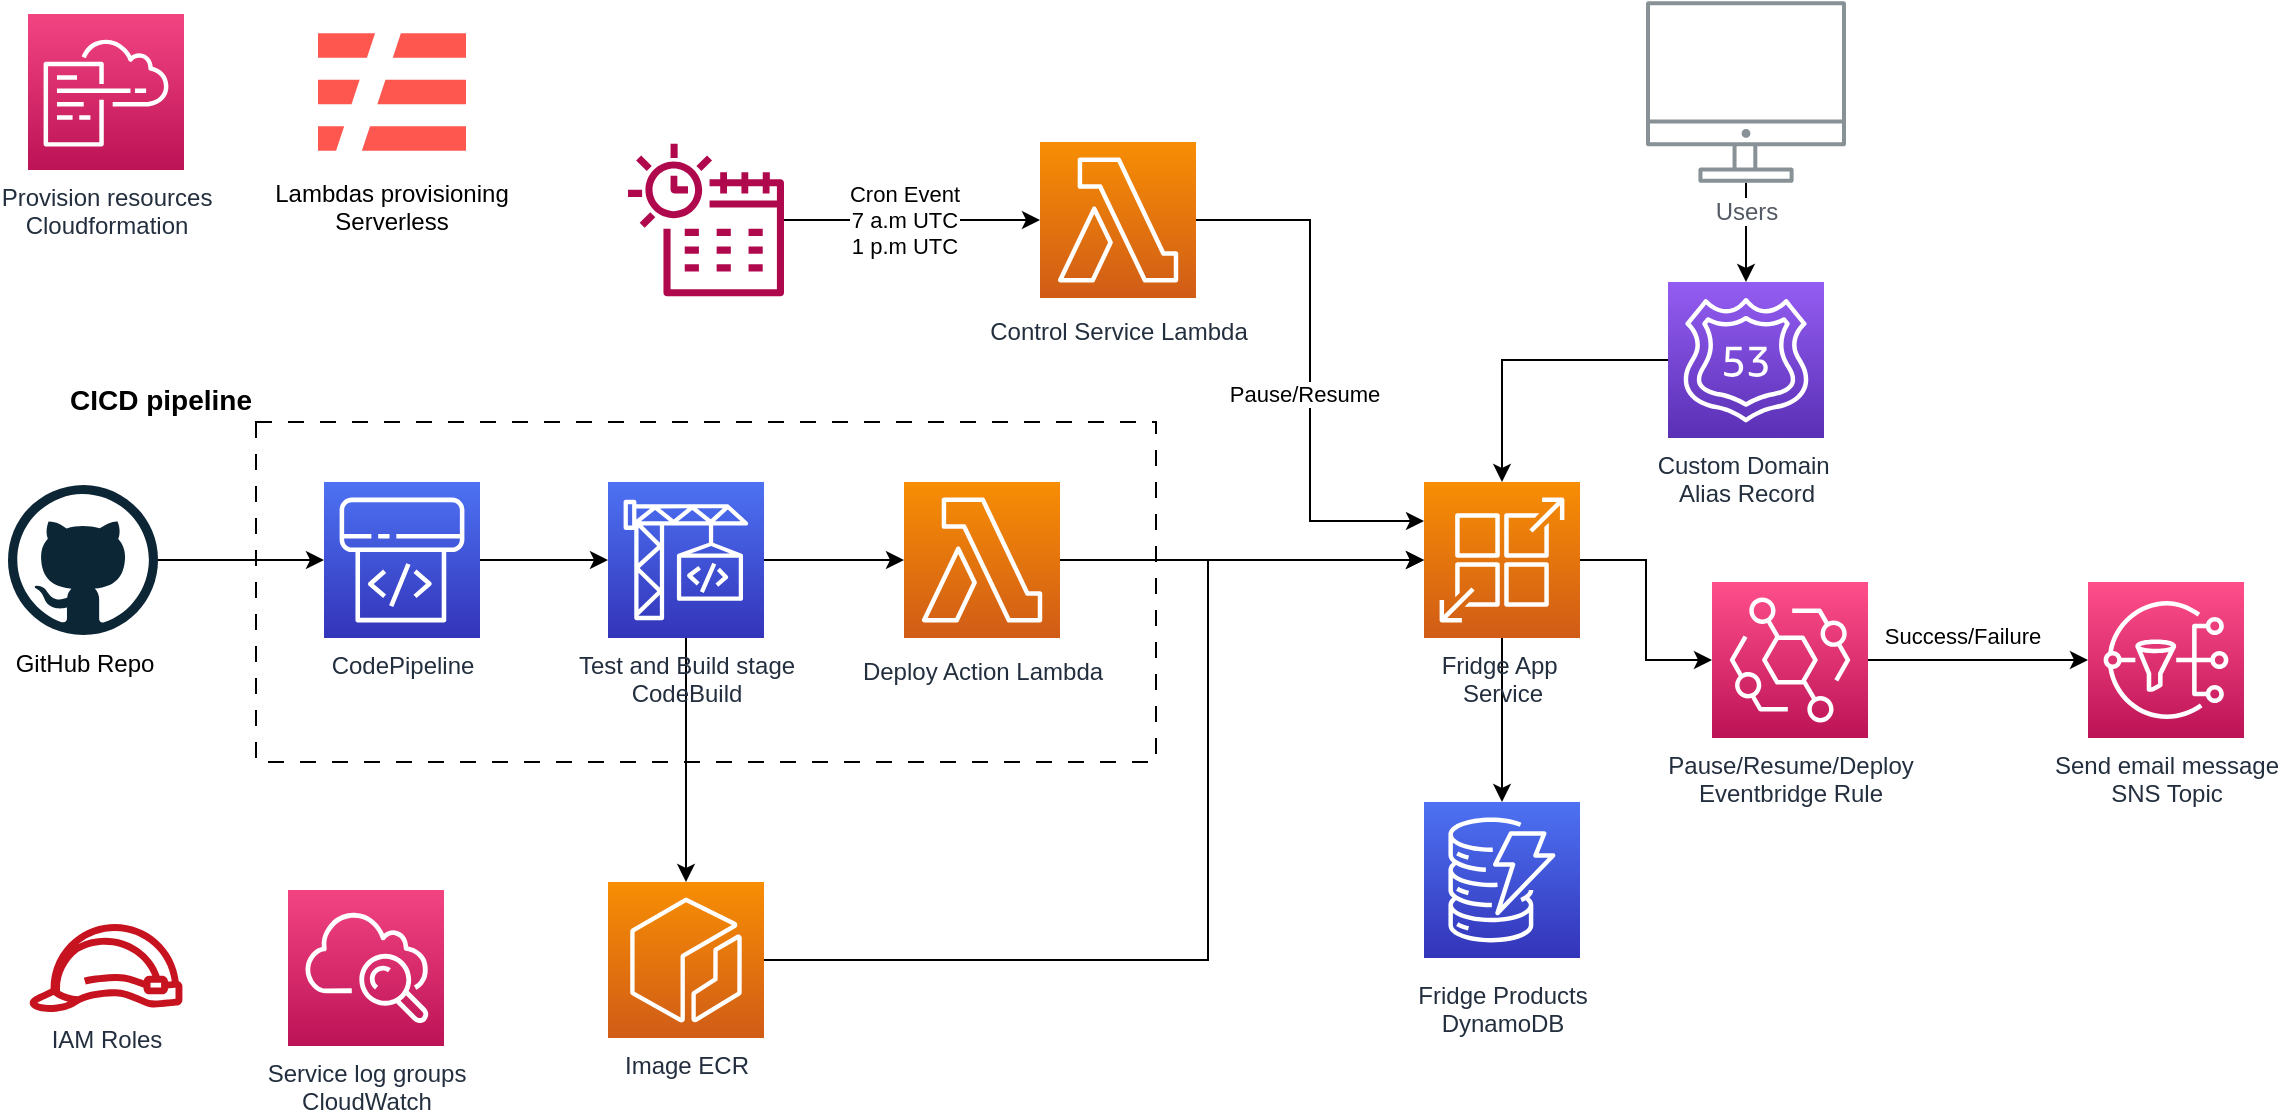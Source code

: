 <mxfile version="21.7.2" type="device">
  <diagram id="Ht1M8jgEwFfnCIfOTk4-" name="Page-1">
    <mxGraphModel dx="1434" dy="790" grid="1" gridSize="10" guides="1" tooltips="1" connect="1" arrows="1" fold="1" page="1" pageScale="1" pageWidth="1169" pageHeight="827" math="0" shadow="0">
      <root>
        <mxCell id="0" />
        <mxCell id="1" parent="0" />
        <mxCell id="2mxOGFbsay_6d6fC3N0W-8" value="&lt;b&gt;&lt;font style=&quot;font-size: 14px;&quot;&gt;CICD pipeline&lt;/font&gt;&lt;/b&gt;" style="whiteSpace=wrap;html=1;fillColor=none;dashed=1;dashPattern=8 8;align=right;labelPosition=left;verticalLabelPosition=top;verticalAlign=bottom;" vertex="1" parent="1">
          <mxGeometry x="154" y="270" width="450" height="170" as="geometry" />
        </mxCell>
        <mxCell id="2mxOGFbsay_6d6fC3N0W-16" style="edgeStyle=orthogonalEdgeStyle;rounded=0;orthogonalLoop=1;jettySize=auto;html=1;entryX=0.5;entryY=0;entryDx=0;entryDy=0;entryPerimeter=0;" edge="1" parent="1" source="UEzPUAAOIrF-is8g5C7q-109" target="2mxOGFbsay_6d6fC3N0W-7">
          <mxGeometry relative="1" as="geometry" />
        </mxCell>
        <mxCell id="UEzPUAAOIrF-is8g5C7q-109" value="Users" style="outlineConnect=0;gradientColor=none;fontColor=#545B64;strokeColor=none;fillColor=#879196;dashed=0;verticalLabelPosition=bottom;verticalAlign=top;align=center;html=1;fontSize=12;fontStyle=0;aspect=fixed;shape=mxgraph.aws4.illustration_desktop;pointerEvents=1;labelBackgroundColor=#ffffff;" parent="1" vertex="1">
          <mxGeometry x="849" y="59.5" width="100" height="91" as="geometry" />
        </mxCell>
        <mxCell id="2mxOGFbsay_6d6fC3N0W-15" style="edgeStyle=orthogonalEdgeStyle;rounded=0;orthogonalLoop=1;jettySize=auto;html=1;" edge="1" parent="1" source="UEzPUAAOIrF-is8g5C7q-113" target="fy40BPeRdBAAzY9ITUvD-1">
          <mxGeometry relative="1" as="geometry" />
        </mxCell>
        <mxCell id="UEzPUAAOIrF-is8g5C7q-113" value="Deploy Action Lambda" style="outlineConnect=0;fontColor=#232F3E;gradientColor=#F78E04;gradientDirection=north;fillColor=#D05C17;strokeColor=#ffffff;dashed=0;verticalLabelPosition=bottom;verticalAlign=top;align=center;html=1;fontSize=12;fontStyle=0;aspect=fixed;shape=mxgraph.aws4.resourceIcon;resIcon=mxgraph.aws4.lambda;labelBackgroundColor=#ffffff;spacingTop=3;" parent="1" vertex="1">
          <mxGeometry x="478" y="300" width="78" height="78" as="geometry" />
        </mxCell>
        <mxCell id="UEzPUAAOIrF-is8g5C7q-119" value="Fridge Products&lt;br&gt;DynamoDB" style="outlineConnect=0;fontColor=#232F3E;gradientColor=#4D72F3;gradientDirection=north;fillColor=#3334B9;strokeColor=#ffffff;dashed=0;verticalLabelPosition=bottom;verticalAlign=top;align=center;html=1;fontSize=12;fontStyle=0;aspect=fixed;shape=mxgraph.aws4.resourceIcon;resIcon=mxgraph.aws4.dynamodb;labelBackgroundColor=#ffffff;spacingTop=5;" parent="1" vertex="1">
          <mxGeometry x="738.0" y="460" width="78" height="78" as="geometry" />
        </mxCell>
        <mxCell id="UEzPUAAOIrF-is8g5C7q-121" value="Service log groups&lt;br&gt;CloudWatch" style="outlineConnect=0;fontColor=#232F3E;gradientColor=#F34482;gradientDirection=north;fillColor=#BC1356;strokeColor=#ffffff;dashed=0;verticalLabelPosition=bottom;verticalAlign=top;align=center;html=1;fontSize=12;fontStyle=0;aspect=fixed;shape=mxgraph.aws4.resourceIcon;resIcon=mxgraph.aws4.cloudwatch;labelBackgroundColor=#ffffff;" parent="1" vertex="1">
          <mxGeometry x="170.0" y="504" width="78" height="78" as="geometry" />
        </mxCell>
        <mxCell id="UEzPUAAOIrF-is8g5C7q-122" value="IAM Roles" style="outlineConnect=0;fontColor=#232F3E;gradientColor=none;fillColor=#C7131F;strokeColor=none;dashed=0;verticalLabelPosition=bottom;verticalAlign=top;align=center;html=1;fontSize=12;fontStyle=0;aspect=fixed;pointerEvents=1;shape=mxgraph.aws4.role;labelBackgroundColor=#ffffff;" parent="1" vertex="1">
          <mxGeometry x="40.0" y="521" width="78" height="44" as="geometry" />
        </mxCell>
        <mxCell id="fy40BPeRdBAAzY9ITUvD-6" style="edgeStyle=orthogonalEdgeStyle;rounded=0;orthogonalLoop=1;jettySize=auto;html=1;" parent="1" source="fy40BPeRdBAAzY9ITUvD-1" target="UEzPUAAOIrF-is8g5C7q-119" edge="1">
          <mxGeometry relative="1" as="geometry" />
        </mxCell>
        <mxCell id="2mxOGFbsay_6d6fC3N0W-24" style="edgeStyle=orthogonalEdgeStyle;rounded=0;orthogonalLoop=1;jettySize=auto;html=1;" edge="1" parent="1" source="fy40BPeRdBAAzY9ITUvD-1" target="2mxOGFbsay_6d6fC3N0W-2">
          <mxGeometry relative="1" as="geometry" />
        </mxCell>
        <mxCell id="fy40BPeRdBAAzY9ITUvD-1" value="Fridge App&amp;nbsp;&lt;br&gt;Service" style="sketch=0;points=[[0,0,0],[0.25,0,0],[0.5,0,0],[0.75,0,0],[1,0,0],[0,1,0],[0.25,1,0],[0.5,1,0],[0.75,1,0],[1,1,0],[0,0.25,0],[0,0.5,0],[0,0.75,0],[1,0.25,0],[1,0.5,0],[1,0.75,0]];outlineConnect=0;fontColor=#232F3E;gradientColor=#F78E04;gradientDirection=north;fillColor=#D05C17;strokeColor=#ffffff;dashed=0;verticalLabelPosition=bottom;verticalAlign=top;align=center;html=1;fontSize=12;fontStyle=0;aspect=fixed;shape=mxgraph.aws4.resourceIcon;resIcon=mxgraph.aws4.app_runner;" parent="1" vertex="1">
          <mxGeometry x="738" y="300" width="78" height="78" as="geometry" />
        </mxCell>
        <mxCell id="2mxOGFbsay_6d6fC3N0W-12" style="edgeStyle=orthogonalEdgeStyle;rounded=0;orthogonalLoop=1;jettySize=auto;html=1;" edge="1" parent="1" source="fy40BPeRdBAAzY9ITUvD-2" target="fy40BPeRdBAAzY9ITUvD-3">
          <mxGeometry relative="1" as="geometry" />
        </mxCell>
        <mxCell id="fy40BPeRdBAAzY9ITUvD-2" value="CodePipeline" style="sketch=0;points=[[0,0,0],[0.25,0,0],[0.5,0,0],[0.75,0,0],[1,0,0],[0,1,0],[0.25,1,0],[0.5,1,0],[0.75,1,0],[1,1,0],[0,0.25,0],[0,0.5,0],[0,0.75,0],[1,0.25,0],[1,0.5,0],[1,0.75,0]];outlineConnect=0;fontColor=#232F3E;gradientColor=#4D72F3;gradientDirection=north;fillColor=#3334B9;strokeColor=#ffffff;dashed=0;verticalLabelPosition=bottom;verticalAlign=top;align=center;html=1;fontSize=12;fontStyle=0;aspect=fixed;shape=mxgraph.aws4.resourceIcon;resIcon=mxgraph.aws4.codepipeline;" parent="1" vertex="1">
          <mxGeometry x="188" y="300" width="78" height="78" as="geometry" />
        </mxCell>
        <mxCell id="2mxOGFbsay_6d6fC3N0W-13" style="edgeStyle=orthogonalEdgeStyle;rounded=0;orthogonalLoop=1;jettySize=auto;html=1;" edge="1" parent="1" source="fy40BPeRdBAAzY9ITUvD-3" target="UEzPUAAOIrF-is8g5C7q-113">
          <mxGeometry relative="1" as="geometry" />
        </mxCell>
        <mxCell id="2mxOGFbsay_6d6fC3N0W-14" style="edgeStyle=orthogonalEdgeStyle;rounded=0;orthogonalLoop=1;jettySize=auto;html=1;entryX=0.5;entryY=0;entryDx=0;entryDy=0;entryPerimeter=0;" edge="1" parent="1" source="fy40BPeRdBAAzY9ITUvD-3" target="fy40BPeRdBAAzY9ITUvD-8">
          <mxGeometry relative="1" as="geometry" />
        </mxCell>
        <mxCell id="fy40BPeRdBAAzY9ITUvD-3" value="Test and Build stage &lt;br&gt;CodeBuild" style="sketch=0;points=[[0,0,0],[0.25,0,0],[0.5,0,0],[0.75,0,0],[1,0,0],[0,1,0],[0.25,1,0],[0.5,1,0],[0.75,1,0],[1,1,0],[0,0.25,0],[0,0.5,0],[0,0.75,0],[1,0.25,0],[1,0.5,0],[1,0.75,0]];outlineConnect=0;fontColor=#232F3E;gradientColor=#4D72F3;gradientDirection=north;fillColor=#3334B9;strokeColor=#ffffff;dashed=0;verticalLabelPosition=bottom;verticalAlign=top;align=center;html=1;fontSize=12;fontStyle=0;aspect=fixed;shape=mxgraph.aws4.resourceIcon;resIcon=mxgraph.aws4.codebuild;" parent="1" vertex="1">
          <mxGeometry x="330" y="300" width="78" height="78" as="geometry" />
        </mxCell>
        <mxCell id="2mxOGFbsay_6d6fC3N0W-11" style="edgeStyle=orthogonalEdgeStyle;rounded=0;orthogonalLoop=1;jettySize=auto;html=1;" edge="1" parent="1" source="fy40BPeRdBAAzY9ITUvD-4" target="fy40BPeRdBAAzY9ITUvD-2">
          <mxGeometry relative="1" as="geometry" />
        </mxCell>
        <mxCell id="fy40BPeRdBAAzY9ITUvD-4" value="GitHub Repo" style="dashed=0;outlineConnect=0;html=1;align=center;labelPosition=center;verticalLabelPosition=bottom;verticalAlign=top;shape=mxgraph.weblogos.github" parent="1" vertex="1">
          <mxGeometry x="30" y="301.5" width="75" height="75" as="geometry" />
        </mxCell>
        <mxCell id="2mxOGFbsay_6d6fC3N0W-18" style="edgeStyle=orthogonalEdgeStyle;rounded=0;orthogonalLoop=1;jettySize=auto;html=1;entryX=0;entryY=0.5;entryDx=0;entryDy=0;entryPerimeter=0;" edge="1" parent="1" source="fy40BPeRdBAAzY9ITUvD-8" target="fy40BPeRdBAAzY9ITUvD-1">
          <mxGeometry relative="1" as="geometry">
            <Array as="points">
              <mxPoint x="630" y="539" />
              <mxPoint x="630" y="339" />
            </Array>
          </mxGeometry>
        </mxCell>
        <mxCell id="fy40BPeRdBAAzY9ITUvD-8" value="Image ECR" style="sketch=0;points=[[0,0,0],[0.25,0,0],[0.5,0,0],[0.75,0,0],[1,0,0],[0,1,0],[0.25,1,0],[0.5,1,0],[0.75,1,0],[1,1,0],[0,0.25,0],[0,0.5,0],[0,0.75,0],[1,0.25,0],[1,0.5,0],[1,0.75,0]];outlineConnect=0;fontColor=#232F3E;gradientColor=#F78E04;gradientDirection=north;fillColor=#D05C17;strokeColor=#ffffff;dashed=0;verticalLabelPosition=bottom;verticalAlign=top;align=center;html=1;fontSize=12;fontStyle=0;aspect=fixed;shape=mxgraph.aws4.resourceIcon;resIcon=mxgraph.aws4.ecr;" parent="1" vertex="1">
          <mxGeometry x="330" y="500" width="78" height="78" as="geometry" />
        </mxCell>
        <mxCell id="fy40BPeRdBAAzY9ITUvD-10" value="Provision resources&lt;br&gt;Cloudformation" style="sketch=0;points=[[0,0,0],[0.25,0,0],[0.5,0,0],[0.75,0,0],[1,0,0],[0,1,0],[0.25,1,0],[0.5,1,0],[0.75,1,0],[1,1,0],[0,0.25,0],[0,0.5,0],[0,0.75,0],[1,0.25,0],[1,0.5,0],[1,0.75,0]];points=[[0,0,0],[0.25,0,0],[0.5,0,0],[0.75,0,0],[1,0,0],[0,1,0],[0.25,1,0],[0.5,1,0],[0.75,1,0],[1,1,0],[0,0.25,0],[0,0.5,0],[0,0.75,0],[1,0.25,0],[1,0.5,0],[1,0.75,0]];outlineConnect=0;fontColor=#232F3E;gradientColor=#F34482;gradientDirection=north;fillColor=#BC1356;strokeColor=#ffffff;dashed=0;verticalLabelPosition=bottom;verticalAlign=top;align=center;html=1;fontSize=12;fontStyle=0;aspect=fixed;shape=mxgraph.aws4.resourceIcon;resIcon=mxgraph.aws4.cloudformation;" parent="1" vertex="1">
          <mxGeometry x="40" y="66" width="78" height="78" as="geometry" />
        </mxCell>
        <mxCell id="fy40BPeRdBAAzY9ITUvD-11" value="Lambdas provisioning&#xa;Serverless" style="shape=image;editableCssRules=.*;image=data:image/svg+xml,PHN2ZyB2aWV3Qm94PSIwIDAgMjQgMjQiIHhtbG5zPSJodHRwOi8vd3d3LnczLm9yZy8yMDAwL3N2ZyI+PHN0eWxlPip7ZmlsbDojRkQ1NzUwfTwvc3R5bGU+PHBhdGggZD0iTTAgMTcuNTdoNC4yNDhsLTEuMzE2IDMuOTc0SDB6bTAtNy41NTdoNi43NWwtMS4zMTYgMy45NzRIMHptMC03LjU1N2g5LjI1Mkw3LjkzNiA2LjQzMUgwem0xMy40NCAwSDI0djMuOTc1SDEyLjEyM3pNOS42MiAxMy45ODdsMS4zMTctMy45NzRIMjR2My45NzR6TTguNDM2IDE3LjU3SDI0djMuOTc1SDcuMTE5WiIvPjwvc3ZnPg==;labelPosition=center;verticalLabelPosition=bottom;align=center;verticalAlign=top;" parent="1" vertex="1">
          <mxGeometry x="180" y="68" width="84" height="74" as="geometry" />
        </mxCell>
        <mxCell id="2mxOGFbsay_6d6fC3N0W-20" style="edgeStyle=orthogonalEdgeStyle;rounded=0;orthogonalLoop=1;jettySize=auto;html=1;entryX=0;entryY=0.25;entryDx=0;entryDy=0;entryPerimeter=0;" edge="1" parent="1" source="2mxOGFbsay_6d6fC3N0W-1" target="fy40BPeRdBAAzY9ITUvD-1">
          <mxGeometry relative="1" as="geometry" />
        </mxCell>
        <mxCell id="2mxOGFbsay_6d6fC3N0W-21" value="Pause/Resume" style="edgeLabel;html=1;align=center;verticalAlign=middle;resizable=0;points=[];" vertex="1" connectable="0" parent="2mxOGFbsay_6d6fC3N0W-20">
          <mxGeometry x="0.089" y="-3" relative="1" as="geometry">
            <mxPoint as="offset" />
          </mxGeometry>
        </mxCell>
        <mxCell id="2mxOGFbsay_6d6fC3N0W-1" value="Control Service Lambda" style="outlineConnect=0;fontColor=#232F3E;gradientColor=#F78E04;gradientDirection=north;fillColor=#D05C17;strokeColor=#ffffff;dashed=0;verticalLabelPosition=bottom;verticalAlign=top;align=center;html=1;fontSize=12;fontStyle=0;aspect=fixed;shape=mxgraph.aws4.resourceIcon;resIcon=mxgraph.aws4.lambda;labelBackgroundColor=#ffffff;spacingTop=3;" vertex="1" parent="1">
          <mxGeometry x="546" y="130" width="78" height="78" as="geometry" />
        </mxCell>
        <mxCell id="2mxOGFbsay_6d6fC3N0W-25" style="edgeStyle=orthogonalEdgeStyle;rounded=0;orthogonalLoop=1;jettySize=auto;html=1;" edge="1" parent="1" source="2mxOGFbsay_6d6fC3N0W-2" target="2mxOGFbsay_6d6fC3N0W-5">
          <mxGeometry relative="1" as="geometry" />
        </mxCell>
        <mxCell id="2mxOGFbsay_6d6fC3N0W-27" value="Success/Failure" style="edgeLabel;html=1;align=center;verticalAlign=middle;resizable=0;points=[];" vertex="1" connectable="0" parent="2mxOGFbsay_6d6fC3N0W-25">
          <mxGeometry x="-0.311" y="-2" relative="1" as="geometry">
            <mxPoint x="9" y="-14" as="offset" />
          </mxGeometry>
        </mxCell>
        <mxCell id="2mxOGFbsay_6d6fC3N0W-2" value="Pause/Resume/Deploy&lt;br&gt;Eventbridge Rule" style="sketch=0;points=[[0,0,0],[0.25,0,0],[0.5,0,0],[0.75,0,0],[1,0,0],[0,1,0],[0.25,1,0],[0.5,1,0],[0.75,1,0],[1,1,0],[0,0.25,0],[0,0.5,0],[0,0.75,0],[1,0.25,0],[1,0.5,0],[1,0.75,0]];outlineConnect=0;fontColor=#232F3E;gradientColor=#FF4F8B;gradientDirection=north;fillColor=#BC1356;strokeColor=#ffffff;dashed=0;verticalLabelPosition=bottom;verticalAlign=top;align=center;html=1;fontSize=12;fontStyle=0;aspect=fixed;shape=mxgraph.aws4.resourceIcon;resIcon=mxgraph.aws4.eventbridge;" vertex="1" parent="1">
          <mxGeometry x="882" y="350" width="78" height="78" as="geometry" />
        </mxCell>
        <mxCell id="2mxOGFbsay_6d6fC3N0W-5" value="Send email message&lt;br&gt;SNS Topic" style="sketch=0;points=[[0,0,0],[0.25,0,0],[0.5,0,0],[0.75,0,0],[1,0,0],[0,1,0],[0.25,1,0],[0.5,1,0],[0.75,1,0],[1,1,0],[0,0.25,0],[0,0.5,0],[0,0.75,0],[1,0.25,0],[1,0.5,0],[1,0.75,0]];outlineConnect=0;fontColor=#232F3E;gradientColor=#FF4F8B;gradientDirection=north;fillColor=#BC1356;strokeColor=#ffffff;dashed=0;verticalLabelPosition=bottom;verticalAlign=top;align=center;html=1;fontSize=12;fontStyle=0;aspect=fixed;shape=mxgraph.aws4.resourceIcon;resIcon=mxgraph.aws4.sns;" vertex="1" parent="1">
          <mxGeometry x="1070" y="350" width="78" height="78" as="geometry" />
        </mxCell>
        <mxCell id="2mxOGFbsay_6d6fC3N0W-19" style="edgeStyle=orthogonalEdgeStyle;rounded=0;orthogonalLoop=1;jettySize=auto;html=1;" edge="1" parent="1" source="2mxOGFbsay_6d6fC3N0W-6" target="2mxOGFbsay_6d6fC3N0W-1">
          <mxGeometry relative="1" as="geometry" />
        </mxCell>
        <mxCell id="2mxOGFbsay_6d6fC3N0W-22" value="Cron Event&lt;br&gt;7 a.m UTC&lt;br&gt;1 p.m UTC" style="edgeLabel;html=1;align=center;verticalAlign=middle;resizable=0;points=[];" vertex="1" connectable="0" parent="2mxOGFbsay_6d6fC3N0W-19">
          <mxGeometry x="-0.289" y="4" relative="1" as="geometry">
            <mxPoint x="14" y="4" as="offset" />
          </mxGeometry>
        </mxCell>
        <mxCell id="2mxOGFbsay_6d6fC3N0W-6" value="" style="sketch=0;outlineConnect=0;fontColor=#232F3E;gradientColor=none;fillColor=#B0084D;strokeColor=none;dashed=0;verticalLabelPosition=bottom;verticalAlign=top;align=center;html=1;fontSize=12;fontStyle=0;aspect=fixed;pointerEvents=1;shape=mxgraph.aws4.eventbridge_scheduler;" vertex="1" parent="1">
          <mxGeometry x="340" y="130" width="78" height="78" as="geometry" />
        </mxCell>
        <mxCell id="2mxOGFbsay_6d6fC3N0W-17" style="edgeStyle=orthogonalEdgeStyle;rounded=0;orthogonalLoop=1;jettySize=auto;html=1;entryX=0.5;entryY=0;entryDx=0;entryDy=0;entryPerimeter=0;" edge="1" parent="1" source="2mxOGFbsay_6d6fC3N0W-7" target="fy40BPeRdBAAzY9ITUvD-1">
          <mxGeometry relative="1" as="geometry" />
        </mxCell>
        <mxCell id="2mxOGFbsay_6d6fC3N0W-7" value="Custom Domain&amp;nbsp;&lt;br&gt;Alias Record" style="sketch=0;points=[[0,0,0],[0.25,0,0],[0.5,0,0],[0.75,0,0],[1,0,0],[0,1,0],[0.25,1,0],[0.5,1,0],[0.75,1,0],[1,1,0],[0,0.25,0],[0,0.5,0],[0,0.75,0],[1,0.25,0],[1,0.5,0],[1,0.75,0]];outlineConnect=0;fontColor=#232F3E;gradientColor=#945DF2;gradientDirection=north;fillColor=#5A30B5;strokeColor=#ffffff;dashed=0;verticalLabelPosition=bottom;verticalAlign=top;align=center;html=1;fontSize=12;fontStyle=0;aspect=fixed;shape=mxgraph.aws4.resourceIcon;resIcon=mxgraph.aws4.route_53;" vertex="1" parent="1">
          <mxGeometry x="860" y="200" width="78" height="78" as="geometry" />
        </mxCell>
      </root>
    </mxGraphModel>
  </diagram>
</mxfile>
